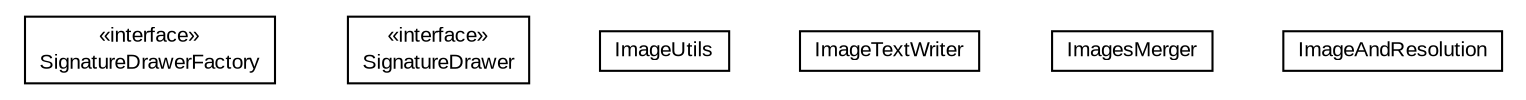 #!/usr/local/bin/dot
#
# Class diagram 
# Generated by UMLGraph version R5_6-24-gf6e263 (http://www.umlgraph.org/)
#

digraph G {
	edge [fontname="arial",fontsize=10,labelfontname="arial",labelfontsize=10];
	node [fontname="arial",fontsize=10,shape=plaintext];
	nodesep=0.25;
	ranksep=0.5;
	// eu.europa.esig.dss.pdf.visible.SignatureDrawerFactory
	c87244 [label=<<table title="eu.europa.esig.dss.pdf.visible.SignatureDrawerFactory" border="0" cellborder="1" cellspacing="0" cellpadding="2" port="p" href="./SignatureDrawerFactory.html">
		<tr><td><table border="0" cellspacing="0" cellpadding="1">
<tr><td align="center" balign="center"> &#171;interface&#187; </td></tr>
<tr><td align="center" balign="center"> SignatureDrawerFactory </td></tr>
		</table></td></tr>
		</table>>, URL="./SignatureDrawerFactory.html", fontname="arial", fontcolor="black", fontsize=10.0];
	// eu.europa.esig.dss.pdf.visible.SignatureDrawer
	c87245 [label=<<table title="eu.europa.esig.dss.pdf.visible.SignatureDrawer" border="0" cellborder="1" cellspacing="0" cellpadding="2" port="p" href="./SignatureDrawer.html">
		<tr><td><table border="0" cellspacing="0" cellpadding="1">
<tr><td align="center" balign="center"> &#171;interface&#187; </td></tr>
<tr><td align="center" balign="center"> SignatureDrawer </td></tr>
		</table></td></tr>
		</table>>, URL="./SignatureDrawer.html", fontname="arial", fontcolor="black", fontsize=10.0];
	// eu.europa.esig.dss.pdf.visible.ImageUtils
	c87246 [label=<<table title="eu.europa.esig.dss.pdf.visible.ImageUtils" border="0" cellborder="1" cellspacing="0" cellpadding="2" port="p" href="./ImageUtils.html">
		<tr><td><table border="0" cellspacing="0" cellpadding="1">
<tr><td align="center" balign="center"> ImageUtils </td></tr>
		</table></td></tr>
		</table>>, URL="./ImageUtils.html", fontname="arial", fontcolor="black", fontsize=10.0];
	// eu.europa.esig.dss.pdf.visible.ImageTextWriter
	c87247 [label=<<table title="eu.europa.esig.dss.pdf.visible.ImageTextWriter" border="0" cellborder="1" cellspacing="0" cellpadding="2" port="p" href="./ImageTextWriter.html">
		<tr><td><table border="0" cellspacing="0" cellpadding="1">
<tr><td align="center" balign="center"> ImageTextWriter </td></tr>
		</table></td></tr>
		</table>>, URL="./ImageTextWriter.html", fontname="arial", fontcolor="black", fontsize=10.0];
	// eu.europa.esig.dss.pdf.visible.ImagesMerger
	c87248 [label=<<table title="eu.europa.esig.dss.pdf.visible.ImagesMerger" border="0" cellborder="1" cellspacing="0" cellpadding="2" port="p" href="./ImagesMerger.html">
		<tr><td><table border="0" cellspacing="0" cellpadding="1">
<tr><td align="center" balign="center"> ImagesMerger </td></tr>
		</table></td></tr>
		</table>>, URL="./ImagesMerger.html", fontname="arial", fontcolor="black", fontsize=10.0];
	// eu.europa.esig.dss.pdf.visible.ImageAndResolution
	c87249 [label=<<table title="eu.europa.esig.dss.pdf.visible.ImageAndResolution" border="0" cellborder="1" cellspacing="0" cellpadding="2" port="p" href="./ImageAndResolution.html">
		<tr><td><table border="0" cellspacing="0" cellpadding="1">
<tr><td align="center" balign="center"> ImageAndResolution </td></tr>
		</table></td></tr>
		</table>>, URL="./ImageAndResolution.html", fontname="arial", fontcolor="black", fontsize=10.0];
}


